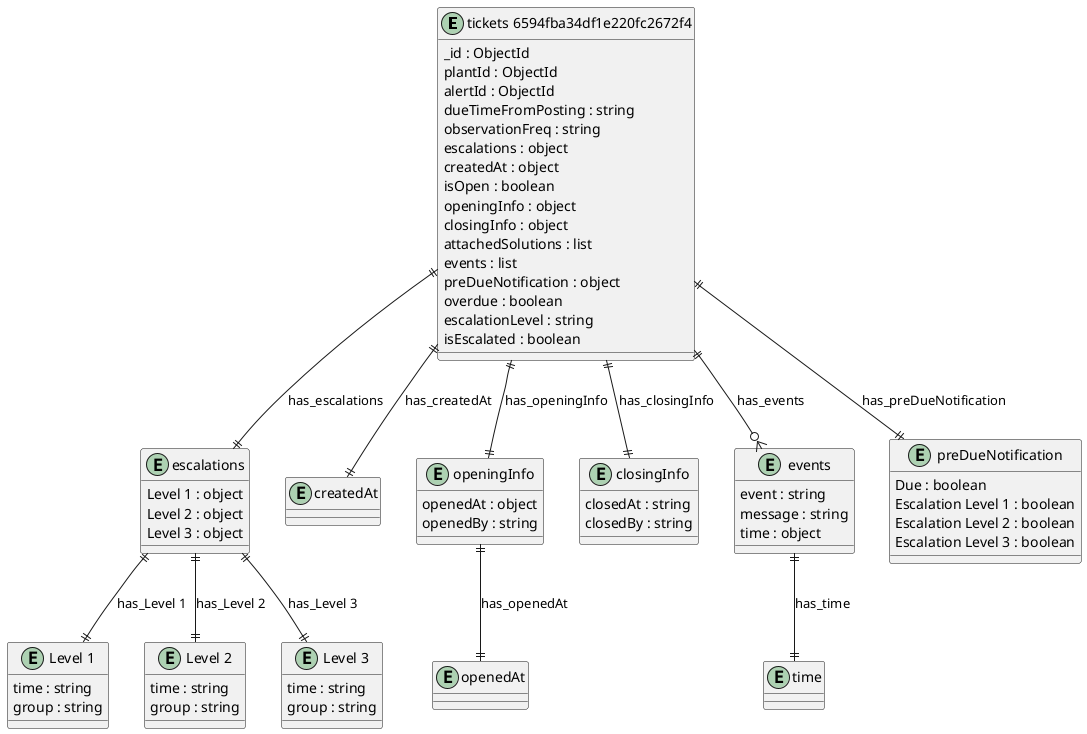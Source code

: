 @startuml tickets_6594fba34df1e220fc2672f4_Diagram

entity "tickets 6594fba34df1e220fc2672f4" as tickets_6594fba34df1e220fc2672f4 {
  _id : ObjectId
  plantId : ObjectId
  alertId : ObjectId
  dueTimeFromPosting : string
  observationFreq : string
  escalations : object
  createdAt : object
  isOpen : boolean
  openingInfo : object
  closingInfo : object
  attachedSolutions : list
  events : list
  preDueNotification : object
  overdue : boolean
  escalationLevel : string
  isEscalated : boolean
}

entity "escalations" as escalations {
  Level 1 : object
  Level 2 : object
  Level 3 : object
}

entity "Level 1" as Level_1 {
  time : string
  group : string
}

entity "Level 2" as Level_2 {
  time : string
  group : string
}

entity "Level 3" as Level_3 {
  time : string
  group : string
}

entity "createdAt" as createdAt {
}

entity "openingInfo" as openingInfo {
  openedAt : object
  openedBy : string
}

entity "openedAt" as openedAt {
}

entity "closingInfo" as closingInfo {
  closedAt : string
  closedBy : string
}

entity "events" as events {
  event : string
  message : string
  time : object
}

entity "time" as time {
}

entity "preDueNotification" as preDueNotification {
  Due : boolean
  Escalation Level 1 : boolean
  Escalation Level 2 : boolean
  Escalation Level 3 : boolean
}

' // Relationships
tickets_6594fba34df1e220fc2672f4 ||--|| escalations : has_escalations
escalations ||--|| Level_1 : has_Level 1
escalations ||--|| Level_2 : has_Level 2
escalations ||--|| Level_3 : has_Level 3
tickets_6594fba34df1e220fc2672f4 ||--|| createdAt : has_createdAt
tickets_6594fba34df1e220fc2672f4 ||--|| openingInfo : has_openingInfo
openingInfo ||--|| openedAt : has_openedAt
tickets_6594fba34df1e220fc2672f4 ||--|| closingInfo : has_closingInfo
tickets_6594fba34df1e220fc2672f4 ||--o{ events : has_events
events ||--|| time : has_time
tickets_6594fba34df1e220fc2672f4 ||--|| preDueNotification : has_preDueNotification
@enduml